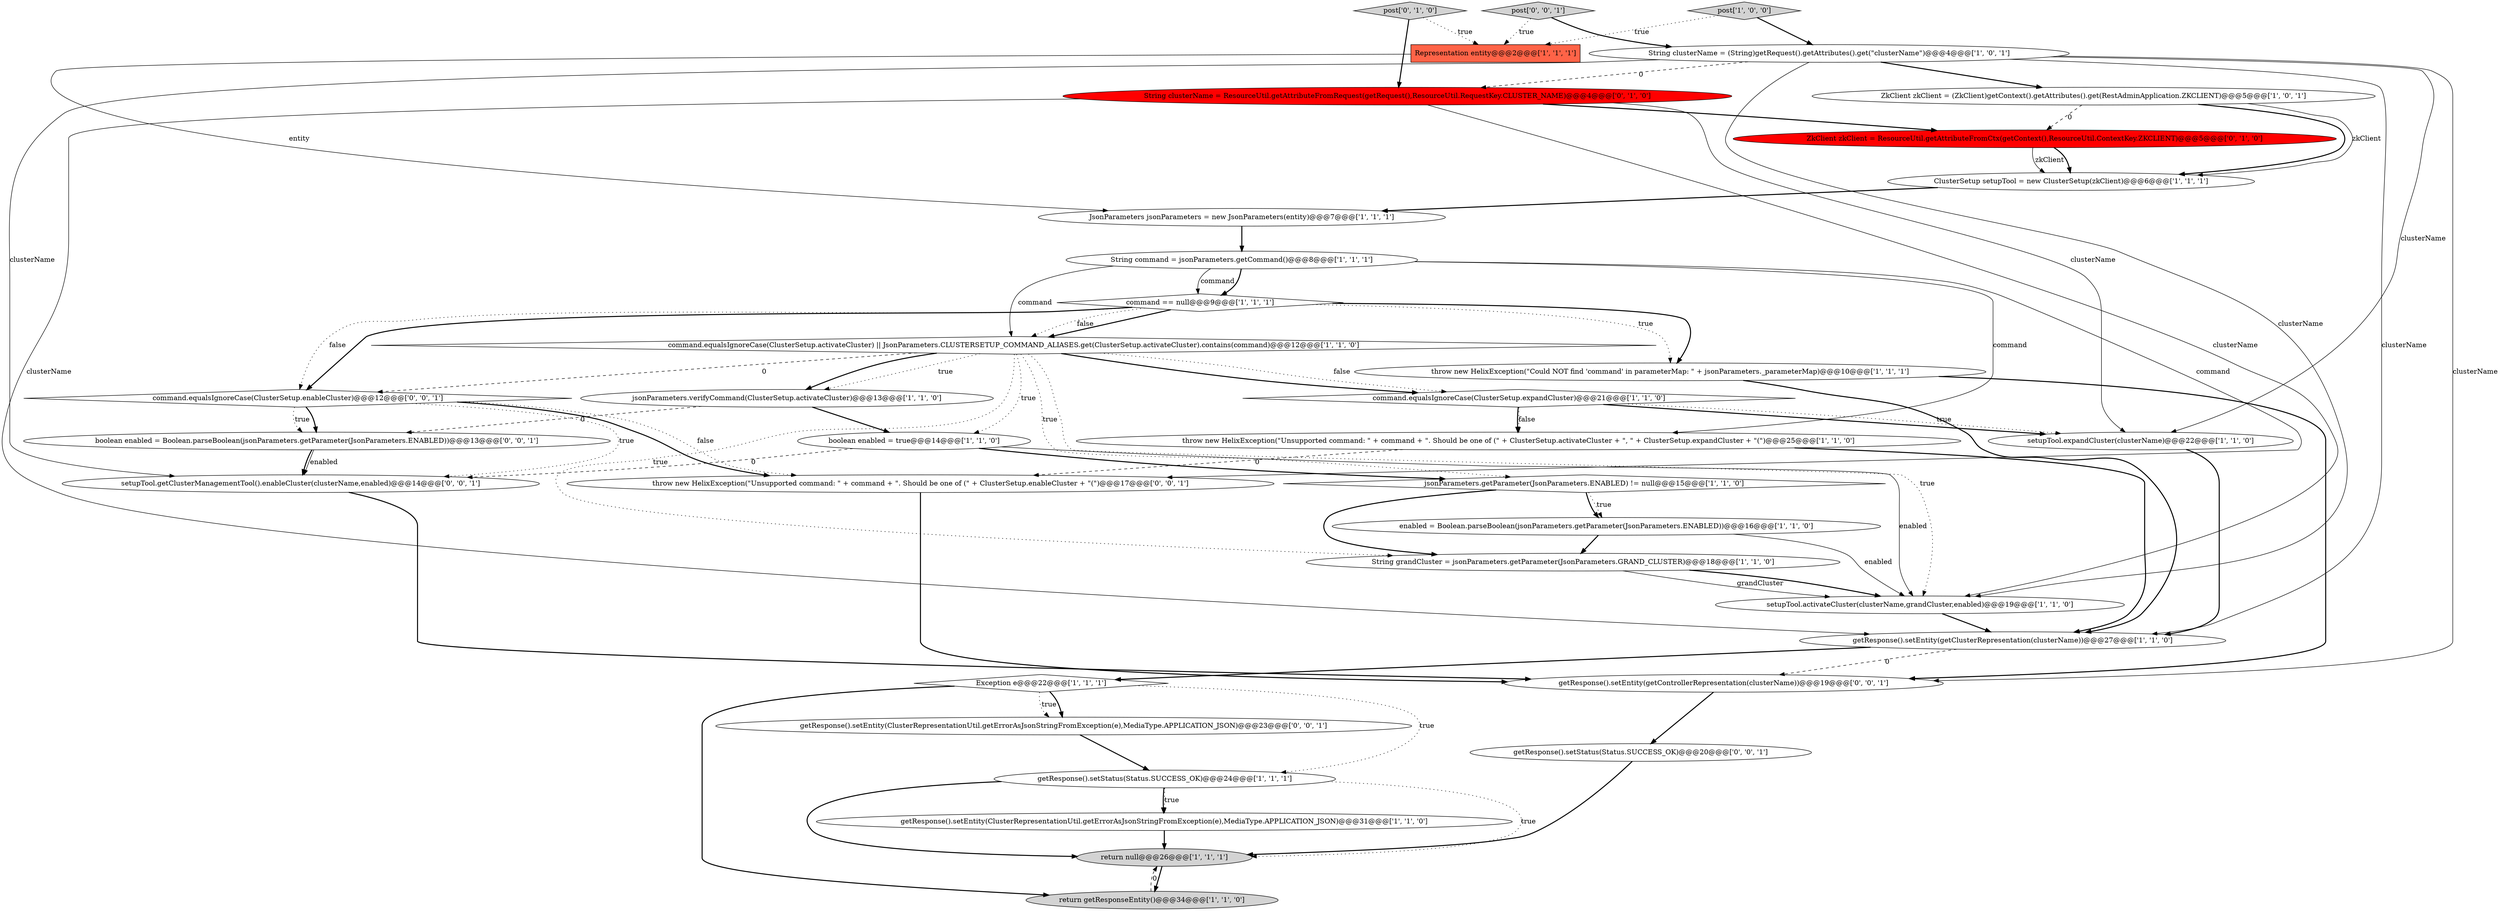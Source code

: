 digraph {
25 [style = filled, label = "String clusterName = ResourceUtil.getAttributeFromRequest(getRequest(),ResourceUtil.RequestKey.CLUSTER_NAME)@@@4@@@['0', '1', '0']", fillcolor = red, shape = ellipse image = "AAA1AAABBB2BBB"];
27 [style = filled, label = "post['0', '1', '0']", fillcolor = lightgray, shape = diamond image = "AAA0AAABBB2BBB"];
15 [style = filled, label = "JsonParameters jsonParameters = new JsonParameters(entity)@@@7@@@['1', '1', '1']", fillcolor = white, shape = ellipse image = "AAA0AAABBB1BBB"];
10 [style = filled, label = "command.equalsIgnoreCase(ClusterSetup.expandCluster)@@@21@@@['1', '1', '0']", fillcolor = white, shape = diamond image = "AAA0AAABBB1BBB"];
21 [style = filled, label = "ClusterSetup setupTool = new ClusterSetup(zkClient)@@@6@@@['1', '1', '1']", fillcolor = white, shape = ellipse image = "AAA0AAABBB1BBB"];
24 [style = filled, label = "getResponse().setEntity(getClusterRepresentation(clusterName))@@@27@@@['1', '1', '0']", fillcolor = white, shape = ellipse image = "AAA0AAABBB1BBB"];
28 [style = filled, label = "getResponse().setEntity(ClusterRepresentationUtil.getErrorAsJsonStringFromException(e),MediaType.APPLICATION_JSON)@@@23@@@['0', '0', '1']", fillcolor = white, shape = ellipse image = "AAA0AAABBB3BBB"];
20 [style = filled, label = "jsonParameters.verifyCommand(ClusterSetup.activateCluster)@@@13@@@['1', '1', '0']", fillcolor = white, shape = ellipse image = "AAA0AAABBB1BBB"];
6 [style = filled, label = "Exception e@@@22@@@['1', '1', '1']", fillcolor = white, shape = diamond image = "AAA0AAABBB1BBB"];
5 [style = filled, label = "String grandCluster = jsonParameters.getParameter(JsonParameters.GRAND_CLUSTER)@@@18@@@['1', '1', '0']", fillcolor = white, shape = ellipse image = "AAA0AAABBB1BBB"];
34 [style = filled, label = "getResponse().setStatus(Status.SUCCESS_OK)@@@20@@@['0', '0', '1']", fillcolor = white, shape = ellipse image = "AAA0AAABBB3BBB"];
3 [style = filled, label = "enabled = Boolean.parseBoolean(jsonParameters.getParameter(JsonParameters.ENABLED))@@@16@@@['1', '1', '0']", fillcolor = white, shape = ellipse image = "AAA0AAABBB1BBB"];
8 [style = filled, label = "ZkClient zkClient = (ZkClient)getContext().getAttributes().get(RestAdminApplication.ZKCLIENT)@@@5@@@['1', '0', '1']", fillcolor = white, shape = ellipse image = "AAA0AAABBB1BBB"];
23 [style = filled, label = "getResponse().setEntity(ClusterRepresentationUtil.getErrorAsJsonStringFromException(e),MediaType.APPLICATION_JSON)@@@31@@@['1', '1', '0']", fillcolor = white, shape = ellipse image = "AAA0AAABBB1BBB"];
29 [style = filled, label = "throw new HelixException(\"Unsupported command: \" + command + \". Should be one of (\" + ClusterSetup.enableCluster + \"(\")@@@17@@@['0', '0', '1']", fillcolor = white, shape = ellipse image = "AAA0AAABBB3BBB"];
4 [style = filled, label = "throw new HelixException(\"Could NOT find 'command' in parameterMap: \" + jsonParameters._parameterMap)@@@10@@@['1', '1', '1']", fillcolor = white, shape = ellipse image = "AAA0AAABBB1BBB"];
1 [style = filled, label = "boolean enabled = true@@@14@@@['1', '1', '0']", fillcolor = white, shape = ellipse image = "AAA0AAABBB1BBB"];
2 [style = filled, label = "command == null@@@9@@@['1', '1', '1']", fillcolor = white, shape = diamond image = "AAA0AAABBB1BBB"];
26 [style = filled, label = "ZkClient zkClient = ResourceUtil.getAttributeFromCtx(getContext(),ResourceUtil.ContextKey.ZKCLIENT)@@@5@@@['0', '1', '0']", fillcolor = red, shape = ellipse image = "AAA1AAABBB2BBB"];
7 [style = filled, label = "Representation entity@@@2@@@['1', '1', '1']", fillcolor = tomato, shape = box image = "AAA0AAABBB1BBB"];
11 [style = filled, label = "setupTool.expandCluster(clusterName)@@@22@@@['1', '1', '0']", fillcolor = white, shape = ellipse image = "AAA0AAABBB1BBB"];
0 [style = filled, label = "jsonParameters.getParameter(JsonParameters.ENABLED) != null@@@15@@@['1', '1', '0']", fillcolor = white, shape = diamond image = "AAA0AAABBB1BBB"];
16 [style = filled, label = "post['1', '0', '0']", fillcolor = lightgray, shape = diamond image = "AAA0AAABBB1BBB"];
35 [style = filled, label = "getResponse().setEntity(getControllerRepresentation(clusterName))@@@19@@@['0', '0', '1']", fillcolor = white, shape = ellipse image = "AAA0AAABBB3BBB"];
31 [style = filled, label = "setupTool.getClusterManagementTool().enableCluster(clusterName,enabled)@@@14@@@['0', '0', '1']", fillcolor = white, shape = ellipse image = "AAA0AAABBB3BBB"];
30 [style = filled, label = "boolean enabled = Boolean.parseBoolean(jsonParameters.getParameter(JsonParameters.ENABLED))@@@13@@@['0', '0', '1']", fillcolor = white, shape = ellipse image = "AAA0AAABBB3BBB"];
33 [style = filled, label = "command.equalsIgnoreCase(ClusterSetup.enableCluster)@@@12@@@['0', '0', '1']", fillcolor = white, shape = diamond image = "AAA0AAABBB3BBB"];
22 [style = filled, label = "return getResponseEntity()@@@34@@@['1', '1', '0']", fillcolor = lightgray, shape = ellipse image = "AAA0AAABBB1BBB"];
13 [style = filled, label = "getResponse().setStatus(Status.SUCCESS_OK)@@@24@@@['1', '1', '1']", fillcolor = white, shape = ellipse image = "AAA0AAABBB1BBB"];
9 [style = filled, label = "return null@@@26@@@['1', '1', '1']", fillcolor = lightgray, shape = ellipse image = "AAA0AAABBB1BBB"];
17 [style = filled, label = "command.equalsIgnoreCase(ClusterSetup.activateCluster) || JsonParameters.CLUSTERSETUP_COMMAND_ALIASES.get(ClusterSetup.activateCluster).contains(command)@@@12@@@['1', '1', '0']", fillcolor = white, shape = diamond image = "AAA0AAABBB1BBB"];
32 [style = filled, label = "post['0', '0', '1']", fillcolor = lightgray, shape = diamond image = "AAA0AAABBB3BBB"];
12 [style = filled, label = "throw new HelixException(\"Unsupported command: \" + command + \". Should be one of (\" + ClusterSetup.activateCluster + \", \" + ClusterSetup.expandCluster + \"(\")@@@25@@@['1', '1', '0']", fillcolor = white, shape = ellipse image = "AAA0AAABBB1BBB"];
19 [style = filled, label = "setupTool.activateCluster(clusterName,grandCluster,enabled)@@@19@@@['1', '1', '0']", fillcolor = white, shape = ellipse image = "AAA0AAABBB1BBB"];
14 [style = filled, label = "String clusterName = (String)getRequest().getAttributes().get(\"clusterName\")@@@4@@@['1', '0', '1']", fillcolor = white, shape = ellipse image = "AAA0AAABBB1BBB"];
18 [style = filled, label = "String command = jsonParameters.getCommand()@@@8@@@['1', '1', '1']", fillcolor = white, shape = ellipse image = "AAA0AAABBB1BBB"];
18->2 [style = solid, label="command"];
34->9 [style = bold, label=""];
6->22 [style = bold, label=""];
14->25 [style = dashed, label="0"];
17->1 [style = dotted, label="true"];
21->15 [style = bold, label=""];
18->17 [style = solid, label="command"];
30->31 [style = solid, label="enabled"];
19->24 [style = bold, label=""];
16->7 [style = dotted, label="true"];
25->24 [style = solid, label="clusterName"];
10->12 [style = dotted, label="false"];
3->5 [style = bold, label=""];
31->35 [style = bold, label=""];
14->24 [style = solid, label="clusterName"];
10->12 [style = bold, label=""];
22->9 [style = dashed, label="0"];
16->14 [style = bold, label=""];
0->3 [style = dotted, label="true"];
27->25 [style = bold, label=""];
17->20 [style = bold, label=""];
10->11 [style = bold, label=""];
13->9 [style = dotted, label="true"];
17->20 [style = dotted, label="true"];
0->3 [style = bold, label=""];
5->19 [style = solid, label="grandCluster"];
25->19 [style = solid, label="clusterName"];
1->31 [style = dashed, label="0"];
6->13 [style = dotted, label="true"];
26->21 [style = solid, label="zkClient"];
1->0 [style = bold, label=""];
14->31 [style = solid, label="clusterName"];
2->4 [style = bold, label=""];
25->11 [style = solid, label="clusterName"];
13->23 [style = dotted, label="true"];
33->29 [style = bold, label=""];
18->12 [style = solid, label="command"];
25->26 [style = bold, label=""];
33->30 [style = bold, label=""];
2->33 [style = bold, label=""];
14->8 [style = bold, label=""];
29->35 [style = bold, label=""];
35->34 [style = bold, label=""];
14->35 [style = solid, label="clusterName"];
33->29 [style = dotted, label="false"];
33->31 [style = dotted, label="true"];
2->17 [style = bold, label=""];
9->22 [style = bold, label=""];
17->10 [style = bold, label=""];
4->24 [style = bold, label=""];
32->7 [style = dotted, label="true"];
32->14 [style = bold, label=""];
17->10 [style = dotted, label="false"];
17->33 [style = dashed, label="0"];
20->1 [style = bold, label=""];
12->24 [style = bold, label=""];
11->24 [style = bold, label=""];
26->21 [style = bold, label=""];
18->29 [style = solid, label="command"];
5->19 [style = bold, label=""];
1->19 [style = solid, label="enabled"];
10->11 [style = dotted, label="true"];
30->31 [style = bold, label=""];
7->15 [style = solid, label="entity"];
2->4 [style = dotted, label="true"];
20->30 [style = dashed, label="0"];
14->19 [style = solid, label="clusterName"];
17->19 [style = dotted, label="true"];
13->9 [style = bold, label=""];
2->17 [style = dotted, label="false"];
0->5 [style = bold, label=""];
8->26 [style = dashed, label="0"];
2->33 [style = dotted, label="false"];
4->35 [style = bold, label=""];
17->0 [style = dotted, label="true"];
28->13 [style = bold, label=""];
18->2 [style = bold, label=""];
15->18 [style = bold, label=""];
33->30 [style = dotted, label="true"];
3->19 [style = solid, label="enabled"];
6->28 [style = dotted, label="true"];
27->7 [style = dotted, label="true"];
24->35 [style = dashed, label="0"];
12->29 [style = dashed, label="0"];
13->23 [style = bold, label=""];
8->21 [style = bold, label=""];
8->21 [style = solid, label="zkClient"];
14->11 [style = solid, label="clusterName"];
24->6 [style = bold, label=""];
23->9 [style = bold, label=""];
6->28 [style = bold, label=""];
17->5 [style = dotted, label="true"];
}
